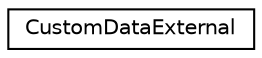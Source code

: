digraph G
{
  edge [fontname="Helvetica",fontsize="10",labelfontname="Helvetica",labelfontsize="10"];
  node [fontname="Helvetica",fontsize="10",shape=record];
  rankdir=LR;
  Node1 [label="CustomDataExternal",height=0.2,width=0.4,color="black", fillcolor="white", style="filled",URL="$d0/d97/structCustomDataExternal.html"];
}

